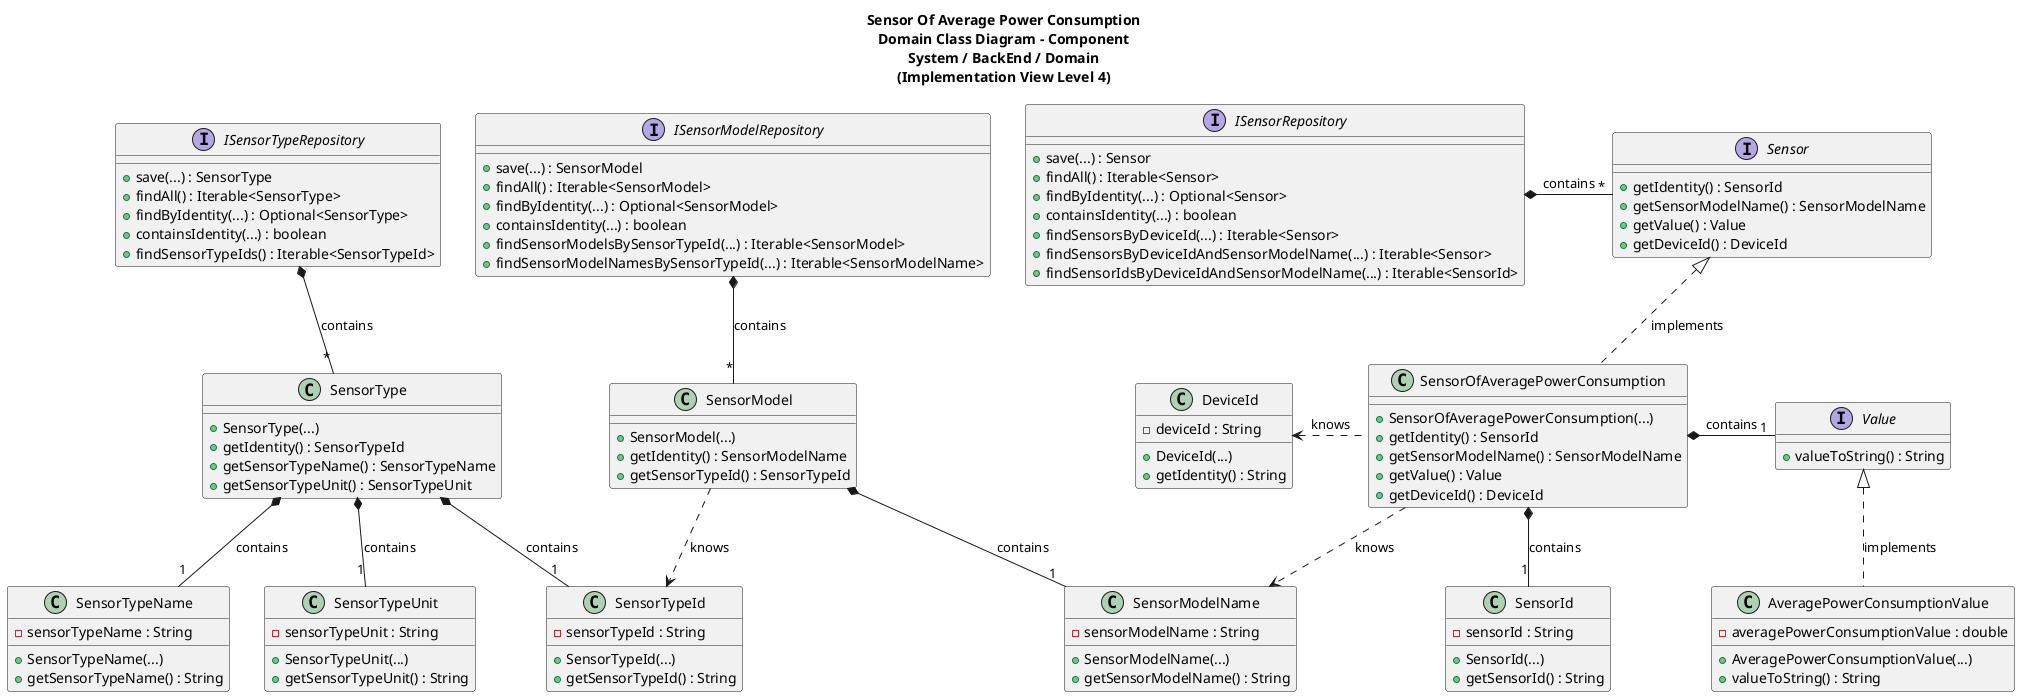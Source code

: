 @startuml

title Sensor Of Average Power Consumption\nDomain Class Diagram - Component\nSystem / BackEnd / Domain\n(Implementation View Level 4)


/' As Product Owner, I want the system to have a type of sensor that gives the
average power consumption over a period (W).'/

interface Sensor {
    + getIdentity() : SensorId
    + getSensorModelName() : SensorModelName
    + getValue() : Value
    + getDeviceId() : DeviceId
}

class SensorId {
    - sensorId : String
    + SensorId(...)
    + getSensorId() : String
}

interface Value {
    + valueToString() : String
}

class AveragePowerConsumptionValue {
    - averagePowerConsumptionValue : double
    + AveragePowerConsumptionValue(...)
    + valueToString() : String
}

class SensorModelName {
    - sensorModelName : String
    + SensorModelName(...)
    + getSensorModelName() : String
}

class SensorType {
    + SensorType(...)
    + getIdentity() : SensorTypeId
    + getSensorTypeName() : SensorTypeName
    + getSensorTypeUnit() : SensorTypeUnit
}

class SensorTypeName {
    - sensorTypeName : String
    + SensorTypeName(...)
    + getSensorTypeName() : String
}

class SensorTypeUnit {
    - sensorTypeUnit : String
    + SensorTypeUnit(...)
    + getSensorTypeUnit() : String
}

class SensorModel {
    + SensorModel(...)
    + getIdentity() : SensorModelName
    + getSensorTypeId() : SensorTypeId
}

class SensorTypeId {
    - sensorTypeId : String
    + SensorTypeId(...)
    + getSensorTypeId() : String
}

class DeviceId {
    - deviceId : String
    + DeviceId(...)
    + getIdentity() : String
}

interface ISensorRepository {
    + save(...) : Sensor
    + findAll() : Iterable<Sensor>
    + findByIdentity(...) : Optional<Sensor>
    + containsIdentity(...) : boolean
    + findSensorsByDeviceId(...) : Iterable<Sensor>
    + findSensorsByDeviceIdAndSensorModelName(...) : Iterable<Sensor>
    + findSensorIdsByDeviceIdAndSensorModelName(...) : Iterable<SensorId>
}

interface ISensorTypeRepository {
    + save(...) : SensorType
    + findAll() : Iterable<SensorType>
    + findByIdentity(...) : Optional<SensorType>
    + containsIdentity(...) : boolean
    + findSensorTypeIds() : Iterable<SensorTypeId>
}

interface ISensorModelRepository {
    + save(...) : SensorModel
    + findAll() : Iterable<SensorModel>
    + findByIdentity(...) : Optional<SensorModel>
    + containsIdentity(...) : boolean
    + findSensorModelsBySensorTypeId(...) : Iterable<SensorModel>
    + findSensorModelNamesBySensorTypeId(...) : Iterable<SensorModelName>
}

class SensorOfAveragePowerConsumption {
    + SensorOfAveragePowerConsumption(...)
    + getIdentity() : SensorId
    + getSensorModelName() : SensorModelName
    + getValue() : Value
    + getDeviceId() : DeviceId
}

Value <|.. AveragePowerConsumptionValue : implements

SensorOfAveragePowerConsumption .up.|> Sensor : implements
SensorOfAveragePowerConsumption *-- "1" SensorId : contains
SensorOfAveragePowerConsumption *-r- "1" Value : contains
SensorOfAveragePowerConsumption ..> SensorModelName : knows
SensorOfAveragePowerConsumption .l> DeviceId : knows

SensorModel *-- "1" SensorModelName : contains
SensorModel ..> SensorTypeId : knows

SensorType *-- "1" SensorTypeId: contains
SensorType *-- "1" SensorTypeName : contains
SensorType *-- "1" SensorTypeUnit : contains
SensorType "*" -u-* ISensorTypeRepository : contains

ISensorRepository *- "*" Sensor : contains
ISensorModelRepository *-d- "*" SensorModel : contains

@enduml